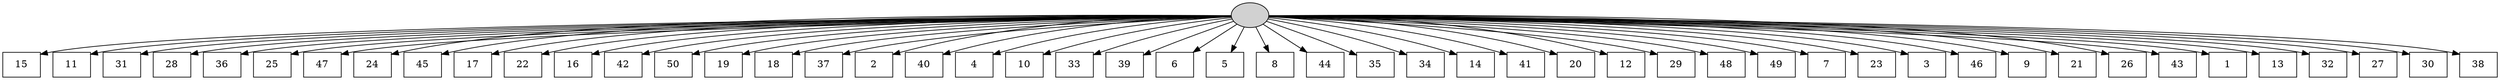 digraph G {
0[style=filled, fillcolor=grey82, label=""];
1[shape=box,style=filled, fillcolor=white,label="15\n"];
2[shape=box,style=filled, fillcolor=white,label="11\n"];
3[shape=box,style=filled, fillcolor=white,label="31\n"];
4[shape=box,style=filled, fillcolor=white,label="28\n"];
5[shape=box,style=filled, fillcolor=white,label="36\n"];
6[shape=box,style=filled, fillcolor=white,label="25\n"];
7[shape=box,style=filled, fillcolor=white,label="47\n"];
8[shape=box,style=filled, fillcolor=white,label="24\n"];
9[shape=box,style=filled, fillcolor=white,label="45\n"];
10[shape=box,style=filled, fillcolor=white,label="17\n"];
11[shape=box,style=filled, fillcolor=white,label="22\n"];
12[shape=box,style=filled, fillcolor=white,label="16\n"];
13[shape=box,style=filled, fillcolor=white,label="42\n"];
14[shape=box,style=filled, fillcolor=white,label="50\n"];
15[shape=box,style=filled, fillcolor=white,label="19\n"];
16[shape=box,style=filled, fillcolor=white,label="18\n"];
17[shape=box,style=filled, fillcolor=white,label="37\n"];
18[shape=box,style=filled, fillcolor=white,label="2\n"];
19[shape=box,style=filled, fillcolor=white,label="40\n"];
20[shape=box,style=filled, fillcolor=white,label="4\n"];
21[shape=box,style=filled, fillcolor=white,label="10\n"];
22[shape=box,style=filled, fillcolor=white,label="33\n"];
23[shape=box,style=filled, fillcolor=white,label="39\n"];
24[shape=box,style=filled, fillcolor=white,label="6\n"];
25[shape=box,style=filled, fillcolor=white,label="5\n"];
26[shape=box,style=filled, fillcolor=white,label="8\n"];
27[shape=box,style=filled, fillcolor=white,label="44\n"];
28[shape=box,style=filled, fillcolor=white,label="35\n"];
29[shape=box,style=filled, fillcolor=white,label="34\n"];
30[shape=box,style=filled, fillcolor=white,label="14\n"];
31[shape=box,style=filled, fillcolor=white,label="41\n"];
32[shape=box,style=filled, fillcolor=white,label="20\n"];
33[shape=box,style=filled, fillcolor=white,label="12\n"];
34[shape=box,style=filled, fillcolor=white,label="29\n"];
35[shape=box,style=filled, fillcolor=white,label="48\n"];
36[shape=box,style=filled, fillcolor=white,label="49\n"];
37[shape=box,style=filled, fillcolor=white,label="7\n"];
38[shape=box,style=filled, fillcolor=white,label="23\n"];
39[shape=box,style=filled, fillcolor=white,label="3\n"];
40[shape=box,style=filled, fillcolor=white,label="46\n"];
41[shape=box,style=filled, fillcolor=white,label="9\n"];
42[shape=box,style=filled, fillcolor=white,label="21\n"];
43[shape=box,style=filled, fillcolor=white,label="26\n"];
44[shape=box,style=filled, fillcolor=white,label="43\n"];
45[shape=box,style=filled, fillcolor=white,label="1\n"];
46[shape=box,style=filled, fillcolor=white,label="13\n"];
47[shape=box,style=filled, fillcolor=white,label="32\n"];
48[shape=box,style=filled, fillcolor=white,label="27\n"];
49[shape=box,style=filled, fillcolor=white,label="30\n"];
50[shape=box,style=filled, fillcolor=white,label="38\n"];
0->1 ;
0->2 ;
0->3 ;
0->4 ;
0->5 ;
0->6 ;
0->7 ;
0->8 ;
0->9 ;
0->10 ;
0->11 ;
0->12 ;
0->13 ;
0->14 ;
0->15 ;
0->16 ;
0->17 ;
0->18 ;
0->19 ;
0->20 ;
0->21 ;
0->22 ;
0->23 ;
0->24 ;
0->25 ;
0->26 ;
0->27 ;
0->28 ;
0->29 ;
0->30 ;
0->31 ;
0->32 ;
0->33 ;
0->34 ;
0->35 ;
0->36 ;
0->37 ;
0->38 ;
0->39 ;
0->40 ;
0->41 ;
0->42 ;
0->43 ;
0->44 ;
0->45 ;
0->46 ;
0->47 ;
0->48 ;
0->49 ;
0->50 ;
}
